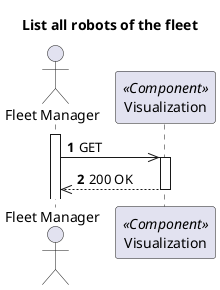 @startuml
'https://plantuml.com/sequence-diagram

autonumber
skinparam packageStyle rect

title List all robots of the fleet

actor "Fleet Manager" as FM
participant "Visualization" as MD <<Component>>

activate FM
FM->> MD : GET

activate MD
FM<<--- MD : 200 OK
deactivate MD
@enduml

